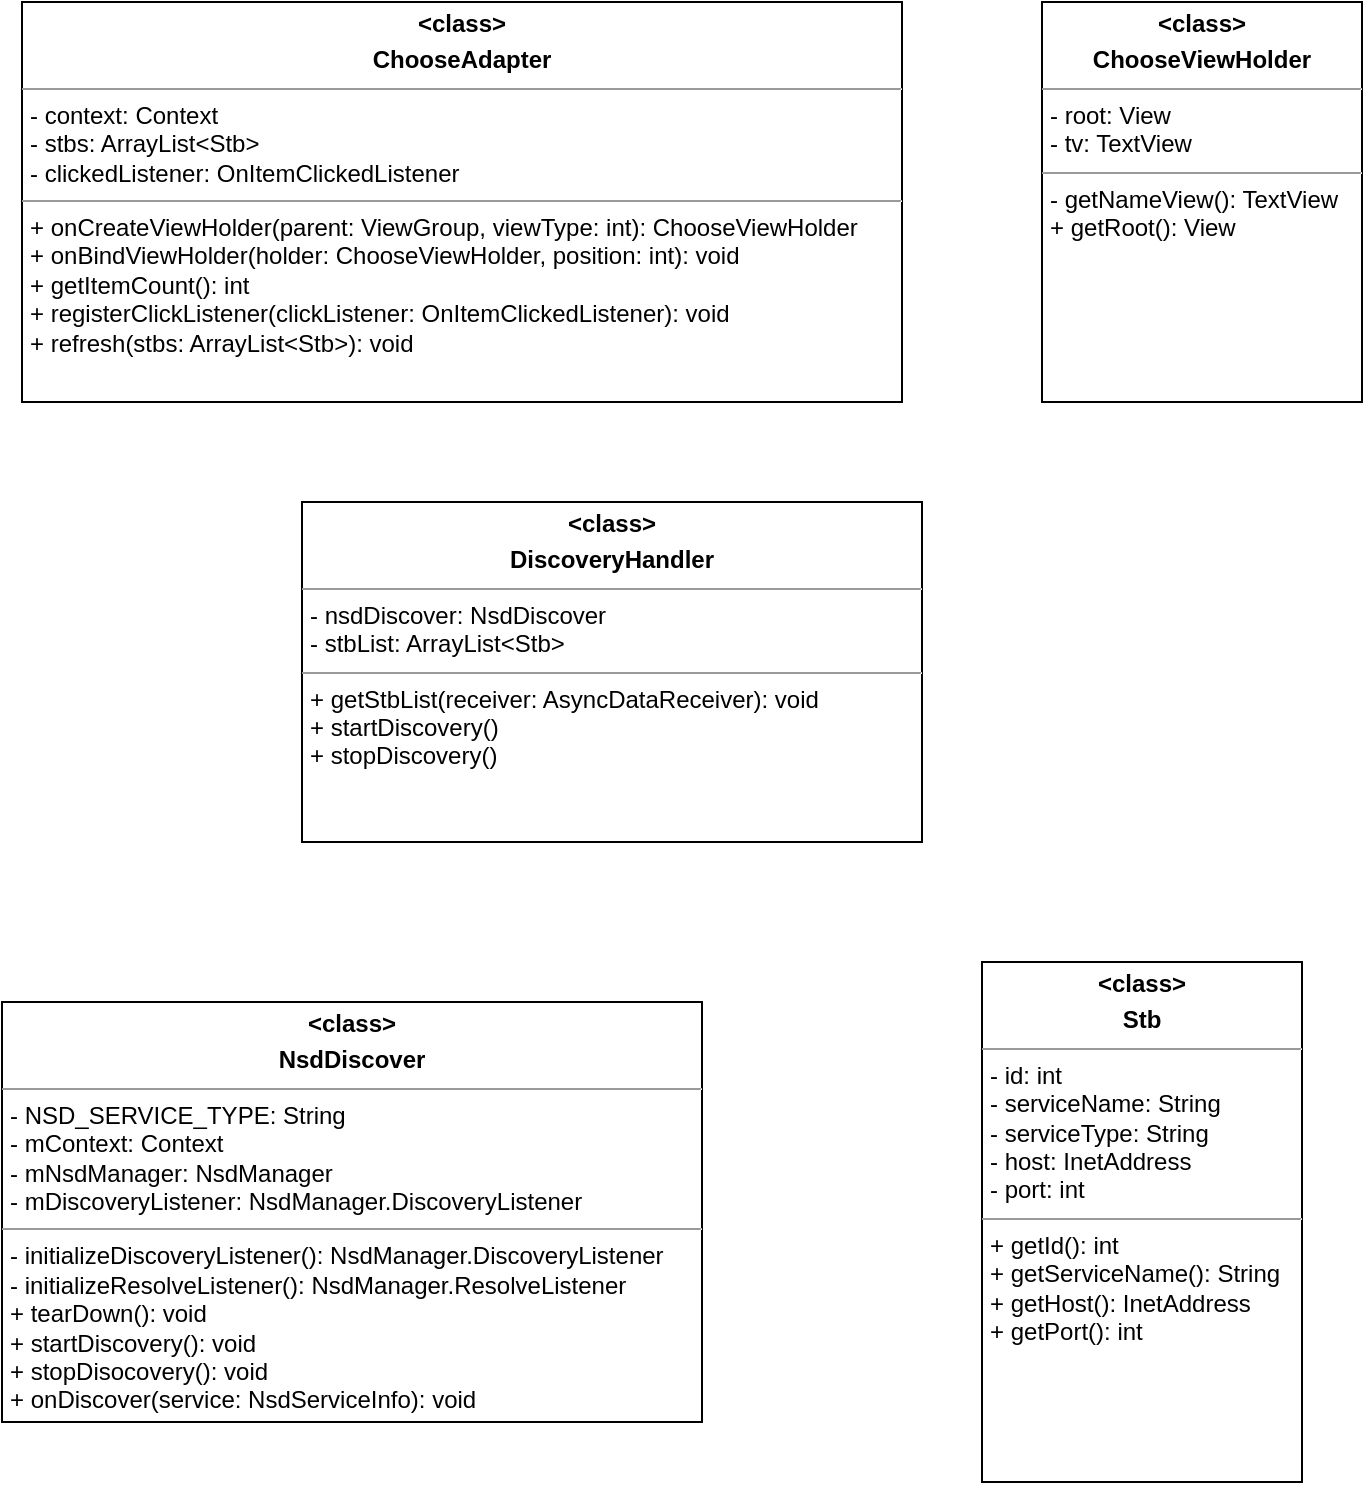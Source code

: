 <mxfile version="21.3.2" type="device">
  <diagram name="Page-1" id="vjiPZoaDAhRvJK3hs4QS">
    <mxGraphModel dx="1050" dy="491" grid="1" gridSize="10" guides="1" tooltips="1" connect="1" arrows="1" fold="1" page="1" pageScale="1" pageWidth="850" pageHeight="1100" math="0" shadow="0">
      <root>
        <mxCell id="0" />
        <mxCell id="1" parent="0" />
        <mxCell id="6uhysWcisIVeWNrSJ3Zi-1" value="&lt;p style=&quot;margin:0px;margin-top:4px;text-align:center;&quot;&gt;&lt;b&gt;&amp;lt;class&amp;gt;&lt;/b&gt;&lt;/p&gt;&lt;p style=&quot;margin:0px;margin-top:4px;text-align:center;&quot;&gt;&lt;b&gt;ChooseAdapter&lt;/b&gt;&lt;/p&gt;&lt;hr size=&quot;1&quot;&gt;&lt;p style=&quot;margin:0px;margin-left:4px;&quot;&gt;- context: Context&lt;/p&gt;&lt;p style=&quot;margin:0px;margin-left:4px;&quot;&gt;- stbs: ArrayList&amp;lt;Stb&amp;gt;&lt;/p&gt;&lt;p style=&quot;margin:0px;margin-left:4px;&quot;&gt;- clickedListener: OnItemClickedListener&lt;/p&gt;&lt;hr size=&quot;1&quot;&gt;&lt;p style=&quot;margin:0px;margin-left:4px;&quot;&gt;+ onCreateViewHolder(parent: ViewGroup, viewType: int): ChooseViewHolder&lt;/p&gt;&lt;p style=&quot;margin:0px;margin-left:4px;&quot;&gt;+ onBindViewHolder(holder: ChooseViewHolder, position: int): void&lt;/p&gt;&lt;p style=&quot;margin:0px;margin-left:4px;&quot;&gt;+ getItemCount(): int&lt;/p&gt;&lt;p style=&quot;margin:0px;margin-left:4px;&quot;&gt;+ registerClickListener(clickListener: OnItemClickedListener): void&lt;/p&gt;&lt;p style=&quot;margin:0px;margin-left:4px;&quot;&gt;+ refresh(stbs: ArrayList&amp;lt;Stb&amp;gt;): void&lt;/p&gt;&lt;p style=&quot;margin:0px;margin-left:4px;&quot;&gt;&lt;br&gt;&lt;/p&gt;" style="verticalAlign=top;align=left;overflow=fill;fontSize=12;fontFamily=Helvetica;html=1;whiteSpace=wrap;" vertex="1" parent="1">
          <mxGeometry x="150" y="190" width="440" height="200" as="geometry" />
        </mxCell>
        <mxCell id="6uhysWcisIVeWNrSJ3Zi-2" value="&lt;p style=&quot;margin:0px;margin-top:4px;text-align:center;&quot;&gt;&lt;b&gt;&amp;lt;class&amp;gt;&lt;/b&gt;&lt;/p&gt;&lt;p style=&quot;margin:0px;margin-top:4px;text-align:center;&quot;&gt;&lt;b&gt;ChooseViewHolder&lt;/b&gt;&lt;/p&gt;&lt;hr size=&quot;1&quot;&gt;&lt;p style=&quot;margin:0px;margin-left:4px;&quot;&gt;- root: View&lt;/p&gt;&lt;p style=&quot;margin:0px;margin-left:4px;&quot;&gt;- tv: TextView&lt;/p&gt;&lt;hr size=&quot;1&quot;&gt;&lt;p style=&quot;margin:0px;margin-left:4px;&quot;&gt;- getNameView(): TextView&lt;/p&gt;&lt;p style=&quot;margin:0px;margin-left:4px;&quot;&gt;+ getRoot(): View&lt;/p&gt;" style="verticalAlign=top;align=left;overflow=fill;fontSize=12;fontFamily=Helvetica;html=1;whiteSpace=wrap;" vertex="1" parent="1">
          <mxGeometry x="660" y="190" width="160" height="200" as="geometry" />
        </mxCell>
        <mxCell id="6uhysWcisIVeWNrSJ3Zi-4" value="&lt;p style=&quot;margin:0px;margin-top:4px;text-align:center;&quot;&gt;&lt;b&gt;&amp;lt;class&amp;gt;&lt;/b&gt;&lt;/p&gt;&lt;p style=&quot;margin:0px;margin-top:4px;text-align:center;&quot;&gt;&lt;b&gt;DiscoveryHandler&lt;/b&gt;&lt;/p&gt;&lt;hr size=&quot;1&quot;&gt;&lt;p style=&quot;margin:0px;margin-left:4px;&quot;&gt;- nsdDiscover: NsdDiscover&lt;/p&gt;&lt;p style=&quot;margin:0px;margin-left:4px;&quot;&gt;- stbList: ArrayList&amp;lt;Stb&amp;gt;&lt;/p&gt;&lt;hr size=&quot;1&quot;&gt;&lt;p style=&quot;margin:0px;margin-left:4px;&quot;&gt;+ getStbList(receiver: AsyncDataReceiver): void&lt;/p&gt;&lt;p style=&quot;margin:0px;margin-left:4px;&quot;&gt;+ startDiscovery()&lt;/p&gt;&lt;p style=&quot;margin:0px;margin-left:4px;&quot;&gt;+ stopDiscovery()&lt;/p&gt;" style="verticalAlign=top;align=left;overflow=fill;fontSize=12;fontFamily=Helvetica;html=1;whiteSpace=wrap;" vertex="1" parent="1">
          <mxGeometry x="290" y="440" width="310" height="170" as="geometry" />
        </mxCell>
        <mxCell id="6uhysWcisIVeWNrSJ3Zi-5" value="&lt;p style=&quot;margin:0px;margin-top:4px;text-align:center;&quot;&gt;&lt;b&gt;&amp;lt;class&amp;gt;&lt;/b&gt;&lt;/p&gt;&lt;p style=&quot;margin:0px;margin-top:4px;text-align:center;&quot;&gt;&lt;b&gt;NsdDiscover&lt;/b&gt;&lt;/p&gt;&lt;hr size=&quot;1&quot;&gt;&lt;p style=&quot;margin:0px;margin-left:4px;&quot;&gt;- NSD_SERVICE_TYPE: String&lt;/p&gt;&lt;p style=&quot;margin:0px;margin-left:4px;&quot;&gt;- mContext: Context&lt;/p&gt;&lt;p style=&quot;margin:0px;margin-left:4px;&quot;&gt;- mNsdManager: NsdManager&lt;/p&gt;&lt;p style=&quot;margin:0px;margin-left:4px;&quot;&gt;- mDiscoveryListener: NsdManager.DiscoveryListener&lt;/p&gt;&lt;hr size=&quot;1&quot;&gt;&lt;p style=&quot;margin:0px;margin-left:4px;&quot;&gt;- initializeDiscoveryListener(): NsdManager.DiscoveryListener&lt;/p&gt;&lt;p style=&quot;margin:0px;margin-left:4px;&quot;&gt;- initializeResolveListener(): NsdManager.ResolveListener&lt;/p&gt;&lt;p style=&quot;margin:0px;margin-left:4px;&quot;&gt;+ tearDown(): void&lt;/p&gt;&lt;p style=&quot;margin:0px;margin-left:4px;&quot;&gt;+ startDiscovery(): void&lt;/p&gt;&lt;p style=&quot;margin:0px;margin-left:4px;&quot;&gt;+ stopDisocovery(): void&lt;/p&gt;&lt;p style=&quot;margin:0px;margin-left:4px;&quot;&gt;+ onDiscover(service: NsdServiceInfo): void&lt;/p&gt;" style="verticalAlign=top;align=left;overflow=fill;fontSize=12;fontFamily=Helvetica;html=1;whiteSpace=wrap;" vertex="1" parent="1">
          <mxGeometry x="140" y="690" width="350" height="210" as="geometry" />
        </mxCell>
        <mxCell id="6uhysWcisIVeWNrSJ3Zi-7" value="&lt;p style=&quot;margin:0px;margin-top:4px;text-align:center;&quot;&gt;&lt;b&gt;&amp;lt;class&amp;gt;&lt;/b&gt;&lt;/p&gt;&lt;p style=&quot;margin:0px;margin-top:4px;text-align:center;&quot;&gt;&lt;b&gt;Stb&lt;/b&gt;&lt;/p&gt;&lt;hr size=&quot;1&quot;&gt;&lt;p style=&quot;margin:0px;margin-left:4px;&quot;&gt;- id: int&lt;/p&gt;&lt;p style=&quot;margin:0px;margin-left:4px;&quot;&gt;- serviceName: String&lt;/p&gt;&lt;p style=&quot;margin:0px;margin-left:4px;&quot;&gt;- serviceType: String&lt;/p&gt;&lt;p style=&quot;margin:0px;margin-left:4px;&quot;&gt;- host: InetAddress&lt;/p&gt;&lt;p style=&quot;margin:0px;margin-left:4px;&quot;&gt;- port: int&lt;/p&gt;&lt;hr size=&quot;1&quot;&gt;&lt;p style=&quot;margin:0px;margin-left:4px;&quot;&gt;+ getId(): int&lt;/p&gt;&lt;p style=&quot;margin:0px;margin-left:4px;&quot;&gt;+ getServiceName(): String&lt;/p&gt;&lt;p style=&quot;margin:0px;margin-left:4px;&quot;&gt;+ getHost(): InetAddress&lt;/p&gt;&lt;p style=&quot;margin:0px;margin-left:4px;&quot;&gt;+ getPort(): int&lt;/p&gt;" style="verticalAlign=top;align=left;overflow=fill;fontSize=12;fontFamily=Helvetica;html=1;whiteSpace=wrap;" vertex="1" parent="1">
          <mxGeometry x="630" y="670" width="160" height="260" as="geometry" />
        </mxCell>
      </root>
    </mxGraphModel>
  </diagram>
</mxfile>
